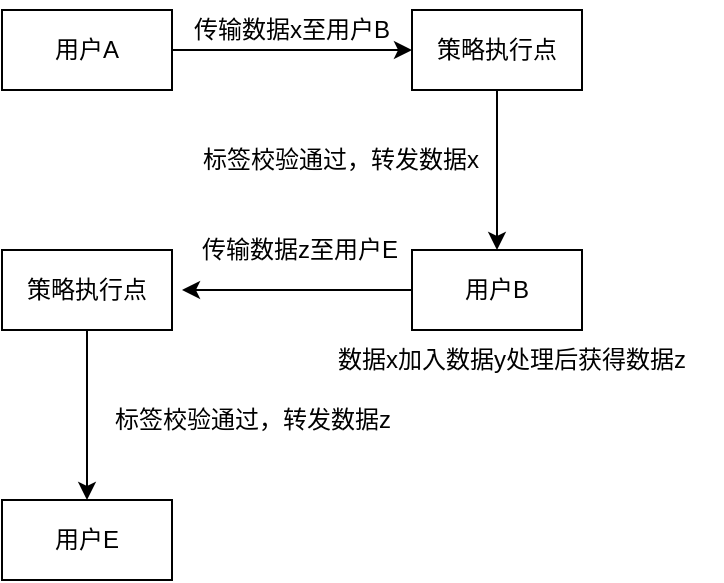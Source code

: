 <mxfile version="21.2.3" type="github">
  <diagram name="第 1 页" id="uhA69nLaVSjUWbX2z1z0">
    <mxGraphModel dx="1434" dy="788" grid="1" gridSize="10" guides="1" tooltips="1" connect="1" arrows="1" fold="1" page="1" pageScale="1" pageWidth="827" pageHeight="1169" math="0" shadow="0">
      <root>
        <mxCell id="0" />
        <mxCell id="1" parent="0" />
        <mxCell id="qQSC0gOD3k9-MZp-S63T-1" style="edgeStyle=orthogonalEdgeStyle;rounded=0;orthogonalLoop=1;jettySize=auto;html=1;exitX=1;exitY=0.5;exitDx=0;exitDy=0;entryX=0;entryY=0.5;entryDx=0;entryDy=0;" edge="1" parent="1" source="qQSC0gOD3k9-MZp-S63T-2" target="qQSC0gOD3k9-MZp-S63T-4">
          <mxGeometry relative="1" as="geometry" />
        </mxCell>
        <mxCell id="qQSC0gOD3k9-MZp-S63T-2" value="用户A" style="rounded=0;whiteSpace=wrap;html=1;" vertex="1" parent="1">
          <mxGeometry x="180" y="155" width="85" height="40" as="geometry" />
        </mxCell>
        <mxCell id="qQSC0gOD3k9-MZp-S63T-3" style="edgeStyle=orthogonalEdgeStyle;rounded=0;orthogonalLoop=1;jettySize=auto;html=1;exitX=0.5;exitY=1;exitDx=0;exitDy=0;entryX=0.5;entryY=0;entryDx=0;entryDy=0;" edge="1" parent="1" source="qQSC0gOD3k9-MZp-S63T-4" target="qQSC0gOD3k9-MZp-S63T-6">
          <mxGeometry relative="1" as="geometry" />
        </mxCell>
        <mxCell id="qQSC0gOD3k9-MZp-S63T-4" value="策略执行点" style="rounded=0;whiteSpace=wrap;html=1;" vertex="1" parent="1">
          <mxGeometry x="385" y="155" width="85" height="40" as="geometry" />
        </mxCell>
        <mxCell id="qQSC0gOD3k9-MZp-S63T-18" style="edgeStyle=orthogonalEdgeStyle;rounded=0;orthogonalLoop=1;jettySize=auto;html=1;exitX=0;exitY=0.5;exitDx=0;exitDy=0;" edge="1" parent="1" source="qQSC0gOD3k9-MZp-S63T-6">
          <mxGeometry relative="1" as="geometry">
            <mxPoint x="270" y="295" as="targetPoint" />
          </mxGeometry>
        </mxCell>
        <mxCell id="qQSC0gOD3k9-MZp-S63T-6" value="用户B" style="rounded=0;whiteSpace=wrap;html=1;" vertex="1" parent="1">
          <mxGeometry x="385" y="275" width="85" height="40" as="geometry" />
        </mxCell>
        <mxCell id="qQSC0gOD3k9-MZp-S63T-7" value="传输数据x至用户B" style="text;html=1;strokeColor=none;fillColor=none;align=center;verticalAlign=middle;whiteSpace=wrap;rounded=0;" vertex="1" parent="1">
          <mxGeometry x="265" y="150" width="120" height="30" as="geometry" />
        </mxCell>
        <mxCell id="qQSC0gOD3k9-MZp-S63T-8" value="标签校验通过，转发数据x" style="text;html=1;align=center;verticalAlign=middle;resizable=0;points=[];autosize=1;strokeColor=none;fillColor=none;" vertex="1" parent="1">
          <mxGeometry x="269" y="215" width="160" height="30" as="geometry" />
        </mxCell>
        <mxCell id="qQSC0gOD3k9-MZp-S63T-24" style="edgeStyle=orthogonalEdgeStyle;rounded=0;orthogonalLoop=1;jettySize=auto;html=1;exitX=0.5;exitY=1;exitDx=0;exitDy=0;entryX=0.5;entryY=0;entryDx=0;entryDy=0;" edge="1" parent="1" source="qQSC0gOD3k9-MZp-S63T-17" target="qQSC0gOD3k9-MZp-S63T-23">
          <mxGeometry relative="1" as="geometry" />
        </mxCell>
        <mxCell id="qQSC0gOD3k9-MZp-S63T-17" value="策略执行点" style="rounded=0;whiteSpace=wrap;html=1;" vertex="1" parent="1">
          <mxGeometry x="180" y="275" width="85" height="40" as="geometry" />
        </mxCell>
        <mxCell id="qQSC0gOD3k9-MZp-S63T-21" value="数据x加入数据y处理后获得数据z" style="text;html=1;strokeColor=none;fillColor=none;align=center;verticalAlign=middle;whiteSpace=wrap;rounded=0;" vertex="1" parent="1">
          <mxGeometry x="330" y="315" width="210" height="30" as="geometry" />
        </mxCell>
        <mxCell id="qQSC0gOD3k9-MZp-S63T-22" value="传输数据z至用户E" style="text;html=1;strokeColor=none;fillColor=none;align=center;verticalAlign=middle;whiteSpace=wrap;rounded=0;" vertex="1" parent="1">
          <mxGeometry x="269" y="260" width="120" height="30" as="geometry" />
        </mxCell>
        <mxCell id="qQSC0gOD3k9-MZp-S63T-23" value="用户E" style="rounded=0;whiteSpace=wrap;html=1;" vertex="1" parent="1">
          <mxGeometry x="180" y="400" width="85" height="40" as="geometry" />
        </mxCell>
        <mxCell id="qQSC0gOD3k9-MZp-S63T-25" value="标签校验通过，转发数据z" style="text;html=1;align=center;verticalAlign=middle;resizable=0;points=[];autosize=1;strokeColor=none;fillColor=none;" vertex="1" parent="1">
          <mxGeometry x="225" y="345" width="160" height="30" as="geometry" />
        </mxCell>
      </root>
    </mxGraphModel>
  </diagram>
</mxfile>
